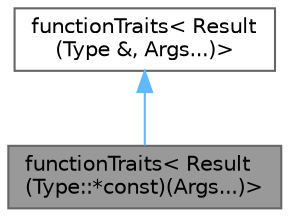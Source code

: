 digraph "functionTraits&lt; Result(Type::*const)(Args...)&gt;"
{
 // LATEX_PDF_SIZE
  bgcolor="transparent";
  edge [fontname=Helvetica,fontsize=10,labelfontname=Helvetica,labelfontsize=10];
  node [fontname=Helvetica,fontsize=10,shape=box,height=0.2,width=0.4];
  Node1 [id="Node000001",label="functionTraits\< Result\l(Type::*const)(Args...)\>",height=0.2,width=0.4,color="gray40", fillcolor="grey60", style="filled", fontcolor="black",tooltip=" "];
  Node2 -> Node1 [id="edge1_Node000001_Node000002",dir="back",color="steelblue1",style="solid",tooltip=" "];
  Node2 [id="Node000002",label="functionTraits\< Result\l(Type &, Args...)\>",height=0.2,width=0.4,color="gray40", fillcolor="white", style="filled",URL="$struct_async_1_1function_traits.html",tooltip=" "];
}
